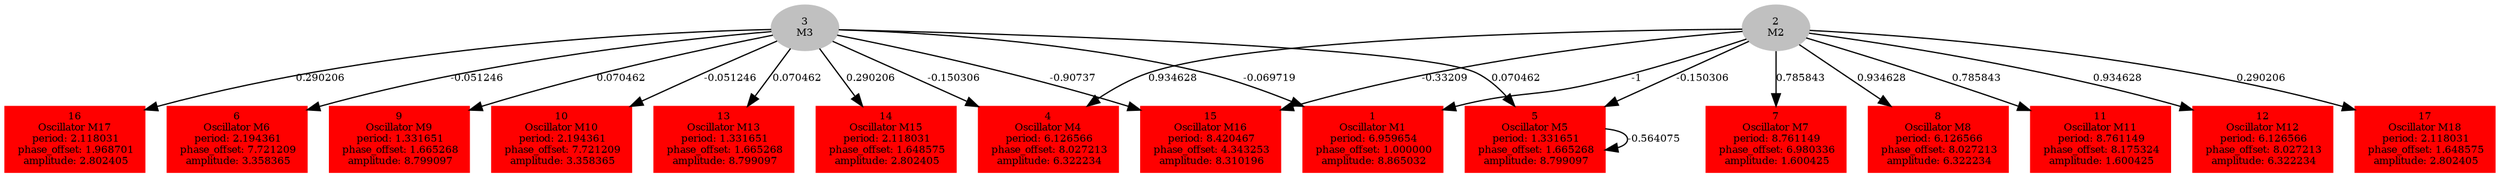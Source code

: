  digraph g{ forcelabels=true;
1 [label=<1<BR />Oscillator M1<BR /> period: 6.959654<BR /> phase_offset: 1.000000<BR /> amplitude: 8.865032>, shape=box,color=red,style=filled,fontsize=8];2[label=<2<BR/>M2>,color="grey",style=filled,fontsize=8];
3[label=<3<BR/>M3>,color="grey",style=filled,fontsize=8];
4 [label=<4<BR />Oscillator M4<BR /> period: 6.126566<BR /> phase_offset: 8.027213<BR /> amplitude: 6.322234>, shape=box,color=red,style=filled,fontsize=8];5 [label=<5<BR />Oscillator M5<BR /> period: 1.331651<BR /> phase_offset: 1.665268<BR /> amplitude: 8.799097>, shape=box,color=red,style=filled,fontsize=8];6 [label=<6<BR />Oscillator M6<BR /> period: 2.194361<BR /> phase_offset: 7.721209<BR /> amplitude: 3.358365>, shape=box,color=red,style=filled,fontsize=8];7 [label=<7<BR />Oscillator M7<BR /> period: 8.761149<BR /> phase_offset: 6.980336<BR /> amplitude: 1.600425>, shape=box,color=red,style=filled,fontsize=8];8 [label=<8<BR />Oscillator M8<BR /> period: 6.126566<BR /> phase_offset: 8.027213<BR /> amplitude: 6.322234>, shape=box,color=red,style=filled,fontsize=8];9 [label=<9<BR />Oscillator M9<BR /> period: 1.331651<BR /> phase_offset: 1.665268<BR /> amplitude: 8.799097>, shape=box,color=red,style=filled,fontsize=8];10 [label=<10<BR />Oscillator M10<BR /> period: 2.194361<BR /> phase_offset: 7.721209<BR /> amplitude: 3.358365>, shape=box,color=red,style=filled,fontsize=8];11 [label=<11<BR />Oscillator M11<BR /> period: 8.761149<BR /> phase_offset: 8.175324<BR /> amplitude: 1.600425>, shape=box,color=red,style=filled,fontsize=8];12 [label=<12<BR />Oscillator M12<BR /> period: 6.126566<BR /> phase_offset: 8.027213<BR /> amplitude: 6.322234>, shape=box,color=red,style=filled,fontsize=8];13 [label=<13<BR />Oscillator M13<BR /> period: 1.331651<BR /> phase_offset: 1.665268<BR /> amplitude: 8.799097>, shape=box,color=red,style=filled,fontsize=8];14 [label=<14<BR />Oscillator M15<BR /> period: 2.118031<BR /> phase_offset: 1.648575<BR /> amplitude: 2.802405>, shape=box,color=red,style=filled,fontsize=8];15 [label=<15<BR />Oscillator M16<BR /> period: 8.420467<BR /> phase_offset: 4.343253<BR /> amplitude: 8.310196>, shape=box,color=red,style=filled,fontsize=8];16 [label=<16<BR />Oscillator M17<BR /> period: 2.118031<BR /> phase_offset: 1.968701<BR /> amplitude: 2.802405>, shape=box,color=red,style=filled,fontsize=8];17 [label=<17<BR />Oscillator M18<BR /> period: 2.118031<BR /> phase_offset: 1.648575<BR /> amplitude: 2.802405>, shape=box,color=red,style=filled,fontsize=8];2 -> 1[label="-1 ",fontsize="8"];
2 -> 4[label="0.934628 ",fontsize="8"];
2 -> 5[label="-0.150306 ",fontsize="8"];
2 -> 7[label="0.785843 ",fontsize="8"];
2 -> 8[label="0.934628 ",fontsize="8"];
2 -> 11[label="0.785843 ",fontsize="8"];
2 -> 12[label="0.934628 ",fontsize="8"];
2 -> 15[label="-0.33209 ",fontsize="8"];
2 -> 17[label="0.290206 ",fontsize="8"];
3 -> 1[label="-0.069719 ",fontsize="8"];
3 -> 4[label="-0.150306 ",fontsize="8"];
3 -> 5[label="0.070462 ",fontsize="8"];
3 -> 6[label="-0.051246 ",fontsize="8"];
3 -> 9[label="0.070462 ",fontsize="8"];
3 -> 10[label="-0.051246 ",fontsize="8"];
3 -> 13[label="0.070462 ",fontsize="8"];
3 -> 14[label="0.290206 ",fontsize="8"];
3 -> 15[label="-0.90737 ",fontsize="8"];
3 -> 16[label="0.290206 ",fontsize="8"];
5 -> 5[label="-0.564075 ",fontsize="8"];
 }
